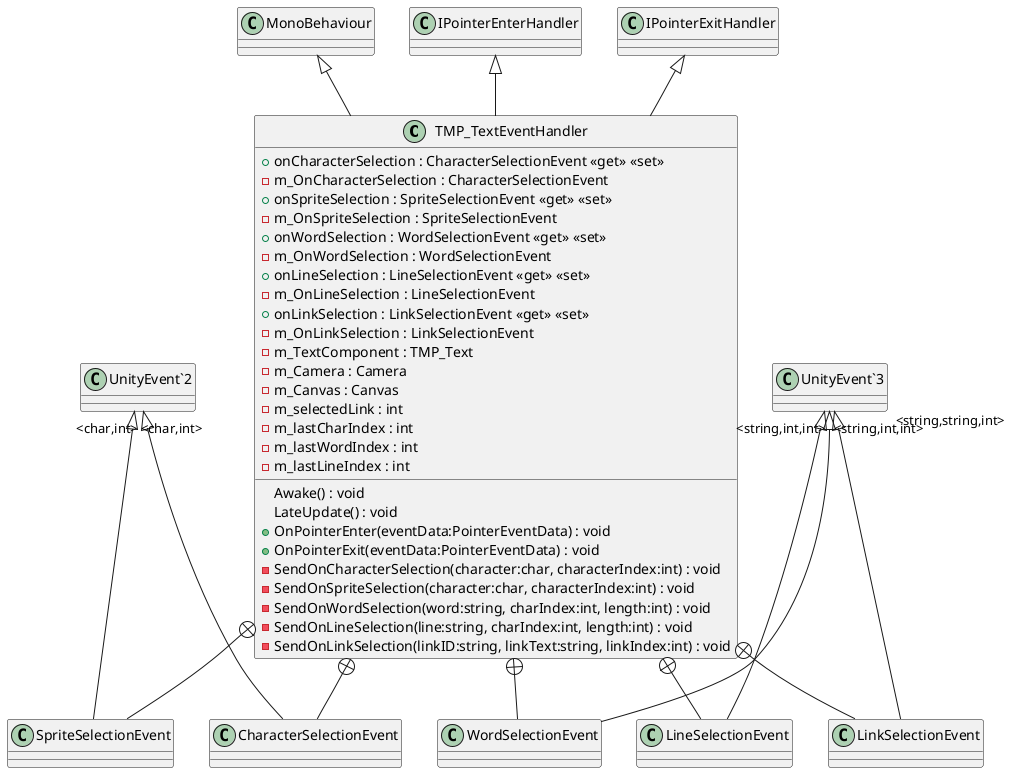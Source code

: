 @startuml
class TMP_TextEventHandler {
    + onCharacterSelection : CharacterSelectionEvent <<get>> <<set>>
    - m_OnCharacterSelection : CharacterSelectionEvent
    + onSpriteSelection : SpriteSelectionEvent <<get>> <<set>>
    - m_OnSpriteSelection : SpriteSelectionEvent
    + onWordSelection : WordSelectionEvent <<get>> <<set>>
    - m_OnWordSelection : WordSelectionEvent
    + onLineSelection : LineSelectionEvent <<get>> <<set>>
    - m_OnLineSelection : LineSelectionEvent
    + onLinkSelection : LinkSelectionEvent <<get>> <<set>>
    - m_OnLinkSelection : LinkSelectionEvent
    - m_TextComponent : TMP_Text
    - m_Camera : Camera
    - m_Canvas : Canvas
    - m_selectedLink : int
    - m_lastCharIndex : int
    - m_lastWordIndex : int
    - m_lastLineIndex : int
    Awake() : void
    LateUpdate() : void
    + OnPointerEnter(eventData:PointerEventData) : void
    + OnPointerExit(eventData:PointerEventData) : void
    - SendOnCharacterSelection(character:char, characterIndex:int) : void
    - SendOnSpriteSelection(character:char, characterIndex:int) : void
    - SendOnWordSelection(word:string, charIndex:int, length:int) : void
    - SendOnLineSelection(line:string, charIndex:int, length:int) : void
    - SendOnLinkSelection(linkID:string, linkText:string, linkIndex:int) : void
}
class CharacterSelectionEvent {
}
class SpriteSelectionEvent {
}
class WordSelectionEvent {
}
class LineSelectionEvent {
}
class LinkSelectionEvent {
}
MonoBehaviour <|-- TMP_TextEventHandler
IPointerEnterHandler <|-- TMP_TextEventHandler
IPointerExitHandler <|-- TMP_TextEventHandler
TMP_TextEventHandler +-- CharacterSelectionEvent
"UnityEvent`2" "<char,int>" <|-- CharacterSelectionEvent
TMP_TextEventHandler +-- SpriteSelectionEvent
"UnityEvent`2" "<char,int>" <|-- SpriteSelectionEvent
TMP_TextEventHandler +-- WordSelectionEvent
"UnityEvent`3" "<string,int,int>" <|-- WordSelectionEvent
TMP_TextEventHandler +-- LineSelectionEvent
"UnityEvent`3" "<string,int,int>" <|-- LineSelectionEvent
TMP_TextEventHandler +-- LinkSelectionEvent
"UnityEvent`3" "<string,string,int>" <|-- LinkSelectionEvent
@enduml
